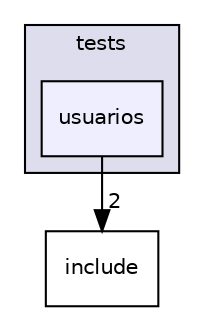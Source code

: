 digraph "/home/luiz/Documentos/MP/MP-Proj-Final/src/tests/usuarios" {
  compound=true
  node [ fontsize="10", fontname="Helvetica"];
  edge [ labelfontsize="10", labelfontname="Helvetica"];
  subgraph clusterdir_d93a1d4020dea85bb71b237545b5e722 {
    graph [ bgcolor="#ddddee", pencolor="black", label="tests" fontname="Helvetica", fontsize="10", URL="dir_d93a1d4020dea85bb71b237545b5e722.html"]
  dir_e226ef6143ce5e8af34d1427ee4c3628 [shape=box, label="usuarios", style="filled", fillcolor="#eeeeff", pencolor="black", URL="dir_e226ef6143ce5e8af34d1427ee4c3628.html"];
  }
  dir_d44c64559bbebec7f509842c48db8b23 [shape=box label="include" URL="dir_d44c64559bbebec7f509842c48db8b23.html"];
  dir_e226ef6143ce5e8af34d1427ee4c3628->dir_d44c64559bbebec7f509842c48db8b23 [headlabel="2", labeldistance=1.5 headhref="dir_000006_000000.html"];
}

